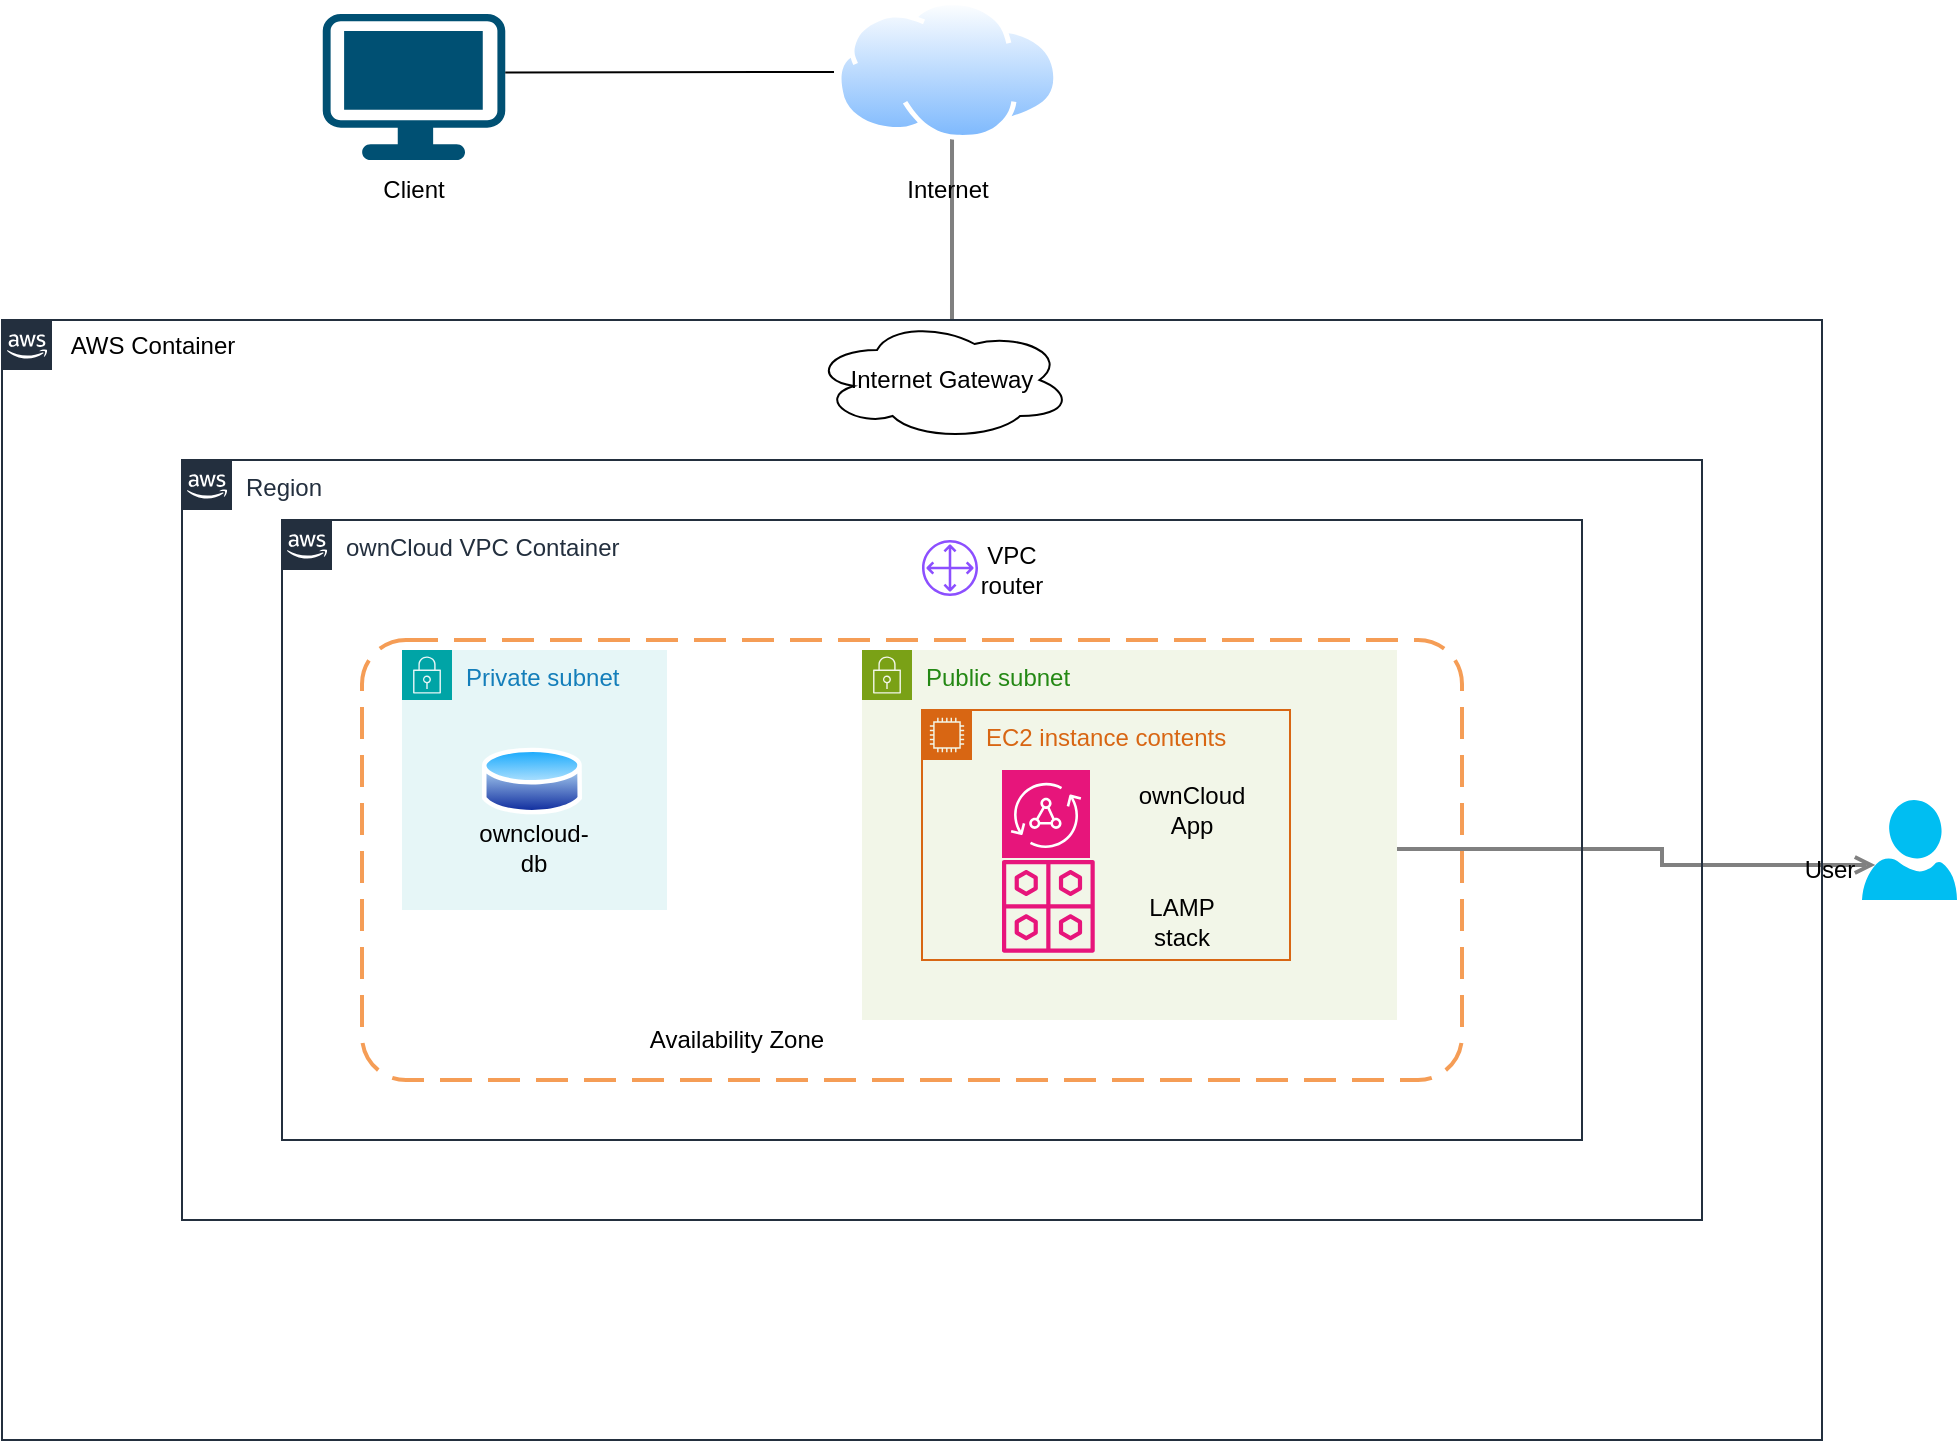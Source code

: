 <mxfile version="24.8.4">
  <diagram id="Ht1M8jgEwFfnCIfOTk4-" name="Page-1">
    <mxGraphModel dx="1056" dy="757" grid="1" gridSize="10" guides="1" tooltips="1" connect="1" arrows="1" fold="1" page="1" pageScale="1" pageWidth="1169" pageHeight="827" math="0" shadow="0">
      <root>
        <mxCell id="0" />
        <mxCell id="1" parent="0" />
        <mxCell id="UEzPUAAOIrF-is8g5C7q-234" style="edgeStyle=orthogonalEdgeStyle;rounded=0;orthogonalLoop=1;jettySize=auto;html=1;startArrow=none;startFill=0;endArrow=open;endFill=0;strokeColor=#808080;strokeWidth=2;" parent="1" source="D-Alksl3Jc350YXAOYDe-7" edge="1">
          <mxGeometry relative="1" as="geometry">
            <mxPoint x="525.01" y="168.29" as="sourcePoint" />
            <mxPoint x="525.01" y="66.998" as="targetPoint" />
            <Array as="points">
              <mxPoint x="525" y="180" />
              <mxPoint x="525" y="180" />
            </Array>
          </mxGeometry>
        </mxCell>
        <mxCell id="UEzPUAAOIrF-is8g5C7q-232" style="edgeStyle=orthogonalEdgeStyle;rounded=0;orthogonalLoop=1;jettySize=auto;html=1;startArrow=none;startFill=0;endArrow=open;endFill=0;strokeColor=#808080;strokeWidth=2;exitX=0.881;exitY=0.475;exitDx=0;exitDy=0;exitPerimeter=0;entryX=0.14;entryY=0.65;entryDx=0;entryDy=0;entryPerimeter=0;" parent="1" source="D-Alksl3Jc350YXAOYDe-25" target="D-Alksl3Jc350YXAOYDe-29" edge="1">
          <mxGeometry relative="1" as="geometry">
            <mxPoint x="779.5" y="554.5" as="sourcePoint" />
            <mxPoint x="940" y="420" as="targetPoint" />
          </mxGeometry>
        </mxCell>
        <mxCell id="D-Alksl3Jc350YXAOYDe-3" value="" style="points=[[0.03,0.03,0],[0.5,0,0],[0.97,0.03,0],[1,0.4,0],[0.97,0.745,0],[0.5,1,0],[0.03,0.745,0],[0,0.4,0]];verticalLabelPosition=bottom;sketch=0;html=1;verticalAlign=top;aspect=fixed;align=center;pointerEvents=1;shape=mxgraph.cisco19.workstation;fillColor=#005073;strokeColor=none;" vertex="1" parent="1">
          <mxGeometry x="210.38" y="27" width="91.25" height="73" as="geometry" />
        </mxCell>
        <mxCell id="D-Alksl3Jc350YXAOYDe-4" value="" style="image;aspect=fixed;perimeter=ellipsePerimeter;html=1;align=center;shadow=0;dashed=0;spacingTop=3;image=img/lib/active_directory/internet_cloud.svg;" vertex="1" parent="1">
          <mxGeometry x="467.13" y="20" width="111.12" height="70" as="geometry" />
        </mxCell>
        <mxCell id="D-Alksl3Jc350YXAOYDe-5" value="" style="endArrow=none;html=1;rounded=0;exitX=1;exitY=0.4;exitDx=0;exitDy=0;exitPerimeter=0;" edge="1" parent="1" source="D-Alksl3Jc350YXAOYDe-3">
          <mxGeometry width="50" height="50" relative="1" as="geometry">
            <mxPoint x="290" y="50" as="sourcePoint" />
            <mxPoint x="466" y="56" as="targetPoint" />
          </mxGeometry>
        </mxCell>
        <mxCell id="D-Alksl3Jc350YXAOYDe-6" value="Client" style="text;html=1;align=center;verticalAlign=middle;whiteSpace=wrap;rounded=0;" vertex="1" parent="1">
          <mxGeometry x="226.01" y="100" width="60" height="30" as="geometry" />
        </mxCell>
        <mxCell id="D-Alksl3Jc350YXAOYDe-29" value="" style="verticalLabelPosition=bottom;html=1;verticalAlign=top;align=center;strokeColor=none;fillColor=#00BEF2;shape=mxgraph.azure.user;" vertex="1" parent="1">
          <mxGeometry x="980" y="420" width="47.5" height="50" as="geometry" />
        </mxCell>
        <mxCell id="D-Alksl3Jc350YXAOYDe-30" value="User" style="text;html=1;align=center;verticalAlign=middle;whiteSpace=wrap;rounded=0;" vertex="1" parent="1">
          <mxGeometry x="934" y="440" width="60" height="30" as="geometry" />
        </mxCell>
        <mxCell id="D-Alksl3Jc350YXAOYDe-7" value="Internet" style="text;html=1;strokeColor=none;fillColor=none;align=center;verticalAlign=middle;whiteSpace=wrap;rounded=0;" vertex="1" parent="1">
          <mxGeometry x="482.69" y="100" width="80" height="30" as="geometry" />
        </mxCell>
        <mxCell id="UEzPUAAOIrF-is8g5C7q-205" value="" style="points=[[0,0],[0.25,0],[0.5,0],[0.75,0],[1,0],[1,0.25],[1,0.5],[1,0.75],[1,1],[0.75,1],[0.5,1],[0.25,1],[0,1],[0,0.75],[0,0.5],[0,0.25]];outlineConnect=0;gradientColor=none;html=1;whiteSpace=wrap;fontSize=12;fontStyle=0;shape=mxgraph.aws4.group;grIcon=mxgraph.aws4.group_aws_cloud_alt;strokeColor=#232F3E;fillColor=none;verticalAlign=top;align=left;spacingLeft=30;fontColor=#232F3E;dashed=0;labelBackgroundColor=#ffffff;container=1;pointerEvents=0;collapsible=0;recursiveResize=0;" parent="1" vertex="1">
          <mxGeometry x="50" y="180" width="910" height="560" as="geometry" />
        </mxCell>
        <mxCell id="D-Alksl3Jc350YXAOYDe-8" value="Internet Gateway" style="ellipse;shape=cloud;whiteSpace=wrap;html=1;align=center;" vertex="1" parent="UEzPUAAOIrF-is8g5C7q-205">
          <mxGeometry x="405" width="130" height="60" as="geometry" />
        </mxCell>
        <mxCell id="D-Alksl3Jc350YXAOYDe-19" value="Private subnet" style="points=[[0,0],[0.25,0],[0.5,0],[0.75,0],[1,0],[1,0.25],[1,0.5],[1,0.75],[1,1],[0.75,1],[0.5,1],[0.25,1],[0,1],[0,0.75],[0,0.5],[0,0.25]];outlineConnect=0;gradientColor=none;html=1;whiteSpace=wrap;fontSize=12;fontStyle=0;container=1;pointerEvents=0;collapsible=0;recursiveResize=0;shape=mxgraph.aws4.group;grIcon=mxgraph.aws4.group_security_group;grStroke=0;strokeColor=#00A4A6;fillColor=#E6F6F7;verticalAlign=top;align=left;spacingLeft=30;fontColor=#147EBA;dashed=0;" vertex="1" parent="UEzPUAAOIrF-is8g5C7q-205">
          <mxGeometry x="200" y="165" width="132.5" height="130" as="geometry" />
        </mxCell>
        <mxCell id="D-Alksl3Jc350YXAOYDe-20" value="" style="image;aspect=fixed;perimeter=ellipsePerimeter;html=1;align=center;shadow=0;dashed=0;spacingTop=3;image=img/lib/active_directory/database.svg;" vertex="1" parent="D-Alksl3Jc350YXAOYDe-19">
          <mxGeometry x="40" y="47" width="50" height="37" as="geometry" />
        </mxCell>
        <mxCell id="D-Alksl3Jc350YXAOYDe-21" value="owncloud-db" style="text;html=1;align=center;verticalAlign=middle;whiteSpace=wrap;rounded=0;" vertex="1" parent="D-Alksl3Jc350YXAOYDe-19">
          <mxGeometry x="36" y="84" width="60" height="30" as="geometry" />
        </mxCell>
        <mxCell id="D-Alksl3Jc350YXAOYDe-22" value="Public subnet" style="points=[[0,0],[0.25,0],[0.5,0],[0.75,0],[1,0],[1,0.25],[1,0.5],[1,0.75],[1,1],[0.75,1],[0.5,1],[0.25,1],[0,1],[0,0.75],[0,0.5],[0,0.25]];outlineConnect=0;gradientColor=none;html=1;whiteSpace=wrap;fontSize=12;fontStyle=0;container=1;pointerEvents=0;collapsible=0;recursiveResize=0;shape=mxgraph.aws4.group;grIcon=mxgraph.aws4.group_security_group;grStroke=0;strokeColor=#7AA116;fillColor=#F2F6E8;verticalAlign=top;align=left;spacingLeft=30;fontColor=#248814;dashed=0;" vertex="1" parent="UEzPUAAOIrF-is8g5C7q-205">
          <mxGeometry x="430" y="165" width="267.5" height="185" as="geometry" />
        </mxCell>
        <mxCell id="D-Alksl3Jc350YXAOYDe-26" value="Availability Zone" style="text;html=1;align=center;verticalAlign=middle;whiteSpace=wrap;rounded=0;" vertex="1" parent="D-Alksl3Jc350YXAOYDe-22">
          <mxGeometry x="-112.5" y="180" width="98.5" height="30" as="geometry" />
        </mxCell>
        <mxCell id="D-Alksl3Jc350YXAOYDe-32" value="EC2 instance contents" style="points=[[0,0],[0.25,0],[0.5,0],[0.75,0],[1,0],[1,0.25],[1,0.5],[1,0.75],[1,1],[0.75,1],[0.5,1],[0.25,1],[0,1],[0,0.75],[0,0.5],[0,0.25]];outlineConnect=0;gradientColor=none;html=1;whiteSpace=wrap;fontSize=12;fontStyle=0;container=1;pointerEvents=0;collapsible=0;recursiveResize=0;shape=mxgraph.aws4.group;grIcon=mxgraph.aws4.group_ec2_instance_contents;strokeColor=#D86613;fillColor=none;verticalAlign=top;align=left;spacingLeft=30;fontColor=#D86613;dashed=0;" vertex="1" parent="D-Alksl3Jc350YXAOYDe-22">
          <mxGeometry x="30" y="30" width="184" height="125" as="geometry" />
        </mxCell>
        <mxCell id="D-Alksl3Jc350YXAOYDe-37" value="ownCloud App" style="text;html=1;align=center;verticalAlign=middle;whiteSpace=wrap;rounded=0;" vertex="1" parent="D-Alksl3Jc350YXAOYDe-32">
          <mxGeometry x="109" y="35" width="52" height="30" as="geometry" />
        </mxCell>
        <mxCell id="D-Alksl3Jc350YXAOYDe-23" value="" style="sketch=0;points=[[0,0,0],[0.25,0,0],[0.5,0,0],[0.75,0,0],[1,0,0],[0,1,0],[0.25,1,0],[0.5,1,0],[0.75,1,0],[1,1,0],[0,0.25,0],[0,0.5,0],[0,0.75,0],[1,0.25,0],[1,0.5,0],[1,0.75,0]];outlineConnect=0;fontColor=#232F3E;fillColor=#E7157B;strokeColor=#ffffff;dashed=0;verticalLabelPosition=bottom;verticalAlign=top;align=center;html=1;fontSize=12;fontStyle=0;aspect=fixed;shape=mxgraph.aws4.resourceIcon;resIcon=mxgraph.aws4.appsync;" vertex="1" parent="D-Alksl3Jc350YXAOYDe-32">
          <mxGeometry x="40" y="30" width="44" height="44" as="geometry" />
        </mxCell>
        <mxCell id="D-Alksl3Jc350YXAOYDe-40" value="" style="sketch=0;outlineConnect=0;fontColor=#232F3E;gradientColor=none;fillColor=#E7157B;strokeColor=none;dashed=0;verticalLabelPosition=bottom;verticalAlign=top;align=center;html=1;fontSize=12;fontStyle=0;aspect=fixed;pointerEvents=1;shape=mxgraph.aws4.eventbridge_schema_registry;" vertex="1" parent="UEzPUAAOIrF-is8g5C7q-205">
          <mxGeometry x="500" y="270" width="46.37" height="46.37" as="geometry" />
        </mxCell>
        <mxCell id="D-Alksl3Jc350YXAOYDe-41" value="LAMP stack" style="text;html=1;align=center;verticalAlign=middle;whiteSpace=wrap;rounded=0;" vertex="1" parent="UEzPUAAOIrF-is8g5C7q-205">
          <mxGeometry x="560" y="286.37" width="60" height="30" as="geometry" />
        </mxCell>
        <mxCell id="D-Alksl3Jc350YXAOYDe-15" value="ownCloud VPC Container" style="points=[[0,0],[0.25,0],[0.5,0],[0.75,0],[1,0],[1,0.25],[1,0.5],[1,0.75],[1,1],[0.75,1],[0.5,1],[0.25,1],[0,1],[0,0.75],[0,0.5],[0,0.25]];outlineConnect=0;gradientColor=none;html=1;whiteSpace=wrap;fontSize=12;fontStyle=0;shape=mxgraph.aws4.group;grIcon=mxgraph.aws4.group_aws_cloud_alt;strokeColor=#232F3E;fillColor=none;verticalAlign=top;align=left;spacingLeft=30;fontColor=#232F3E;dashed=0;labelBackgroundColor=#ffffff;container=1;pointerEvents=0;collapsible=0;recursiveResize=0;" vertex="1" parent="UEzPUAAOIrF-is8g5C7q-205">
          <mxGeometry x="140" y="100" width="650" height="310" as="geometry" />
        </mxCell>
        <mxCell id="D-Alksl3Jc350YXAOYDe-25" value="" style="rounded=1;arcSize=10;dashed=1;strokeColor=#F59D56;fillColor=none;gradientColor=none;dashPattern=8 4;strokeWidth=2;" vertex="1" parent="D-Alksl3Jc350YXAOYDe-15">
          <mxGeometry x="40.0" y="60" width="550" height="220" as="geometry" />
        </mxCell>
        <mxCell id="D-Alksl3Jc350YXAOYDe-44" value="" style="sketch=0;outlineConnect=0;fontColor=#232F3E;gradientColor=none;fillColor=#8C4FFF;strokeColor=none;dashed=0;verticalLabelPosition=bottom;verticalAlign=top;align=center;html=1;fontSize=12;fontStyle=0;aspect=fixed;pointerEvents=1;shape=mxgraph.aws4.customer_gateway;" vertex="1" parent="D-Alksl3Jc350YXAOYDe-15">
          <mxGeometry x="320" y="10" width="28" height="28" as="geometry" />
        </mxCell>
        <mxCell id="D-Alksl3Jc350YXAOYDe-45" value="VPC router" style="text;html=1;align=center;verticalAlign=middle;whiteSpace=wrap;rounded=0;" vertex="1" parent="D-Alksl3Jc350YXAOYDe-15">
          <mxGeometry x="335" y="10" width="60" height="30" as="geometry" />
        </mxCell>
        <mxCell id="D-Alksl3Jc350YXAOYDe-51" value="AWS Container" style="text;html=1;align=center;verticalAlign=middle;resizable=0;points=[];autosize=1;strokeColor=none;fillColor=none;" vertex="1" parent="UEzPUAAOIrF-is8g5C7q-205">
          <mxGeometry x="20" y="-2" width="110" height="30" as="geometry" />
        </mxCell>
        <mxCell id="D-Alksl3Jc350YXAOYDe-47" value="Region" style="points=[[0,0],[0.25,0],[0.5,0],[0.75,0],[1,0],[1,0.25],[1,0.5],[1,0.75],[1,1],[0.75,1],[0.5,1],[0.25,1],[0,1],[0,0.75],[0,0.5],[0,0.25]];outlineConnect=0;gradientColor=none;html=1;whiteSpace=wrap;fontSize=12;fontStyle=0;shape=mxgraph.aws4.group;grIcon=mxgraph.aws4.group_aws_cloud_alt;strokeColor=#232F3E;fillColor=none;verticalAlign=top;align=left;spacingLeft=30;fontColor=#232F3E;dashed=0;labelBackgroundColor=#ffffff;container=1;pointerEvents=0;collapsible=0;recursiveResize=0;" vertex="1" parent="1">
          <mxGeometry x="140" y="250" width="760" height="380" as="geometry" />
        </mxCell>
      </root>
    </mxGraphModel>
  </diagram>
</mxfile>
